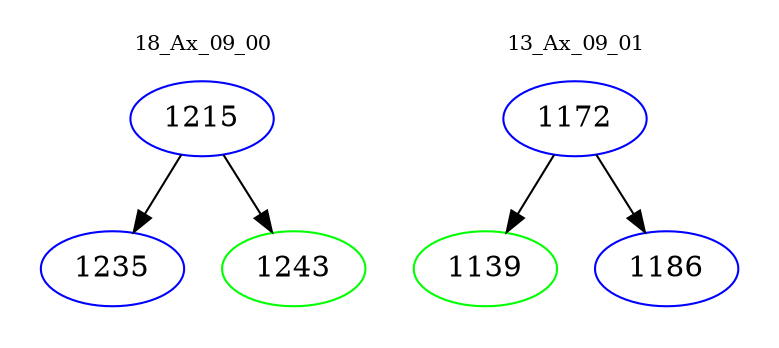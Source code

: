 digraph{
subgraph cluster_0 {
color = white
label = "18_Ax_09_00";
fontsize=10;
T0_1215 [label="1215", color="blue"]
T0_1215 -> T0_1235 [color="black"]
T0_1235 [label="1235", color="blue"]
T0_1215 -> T0_1243 [color="black"]
T0_1243 [label="1243", color="green"]
}
subgraph cluster_1 {
color = white
label = "13_Ax_09_01";
fontsize=10;
T1_1172 [label="1172", color="blue"]
T1_1172 -> T1_1139 [color="black"]
T1_1139 [label="1139", color="green"]
T1_1172 -> T1_1186 [color="black"]
T1_1186 [label="1186", color="blue"]
}
}
